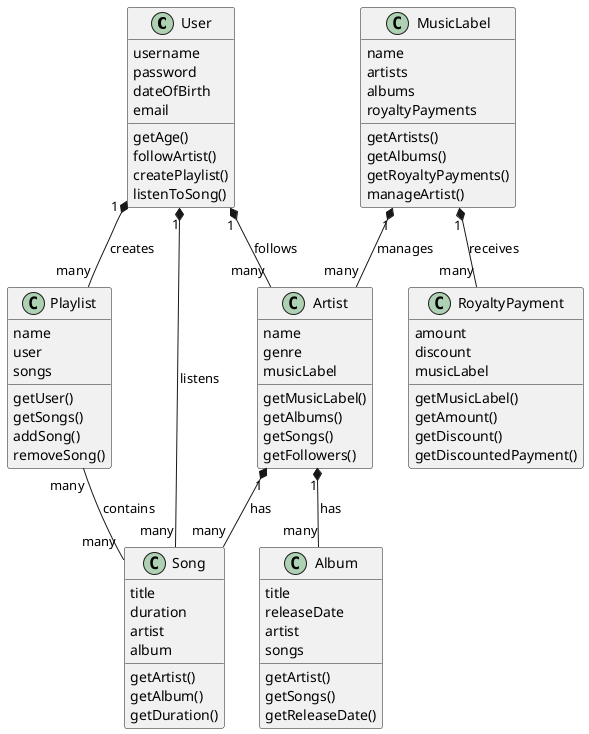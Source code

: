 @startuml
class User {
  username
  password
  dateOfBirth
  email
  getAge()
  followArtist()
  createPlaylist()
  listenToSong()
}
class Artist {
  name
  genre
  musicLabel
  getMusicLabel()
  getAlbums()
  getSongs()
  getFollowers()
}
class Song {
  title
  duration
  artist
  album
  getArtist()
  getAlbum()
  getDuration()
}
class Playlist {
  name
  user
  songs
  getUser()
  getSongs()
  addSong()
  removeSong()
}
class MusicLabel {
  name
  artists
  albums
  royaltyPayments
  getArtists()
  getAlbums()
  getRoyaltyPayments()
  manageArtist()
}
class Album {
  title
  releaseDate
  artist
  songs
  getArtist()
  getSongs()
  getReleaseDate()
}
class RoyaltyPayment {
  amount
  discount
  musicLabel
  getMusicLabel()
  getAmount()
  getDiscount()
  getDiscountedPayment()
}
User "1" *-- "many" Artist : follows
User "1" *-- "many" Playlist : creates
User "1" *-- "many" Song : listens
Artist "1" *-- "many" Album : has
Artist "1" *-- "many" Song : has
MusicLabel "1" *-- "many" Artist : manages
MusicLabel "1" *-- "many" RoyaltyPayment : receives
Playlist "many" -- "many" Song : contains
@enduml
